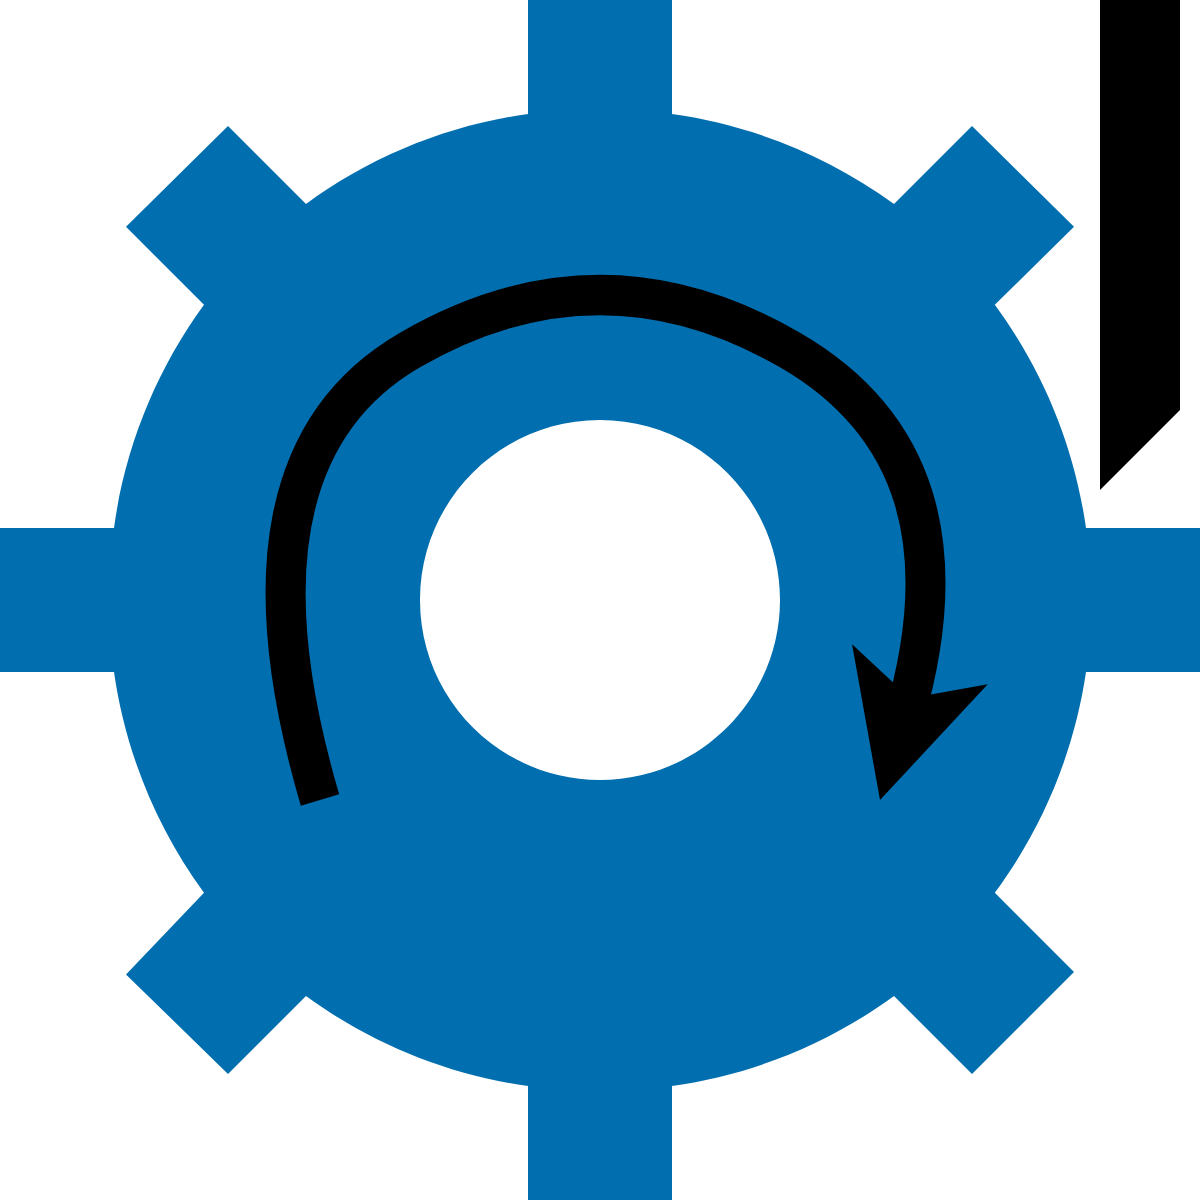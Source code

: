 <mxfile version="13.7.9" type="device"><diagram id="uXwMKdmH7luAURBGeoyg" name="Page-1"><mxGraphModel dx="1601" dy="847" grid="1" gridSize="10" guides="1" tooltips="1" connect="1" arrows="1" fold="1" page="1" pageScale="1" pageWidth="850" pageHeight="1100" math="0" shadow="0"><root><mxCell id="0"/><mxCell id="1" parent="0"/><mxCell id="wqfT_BTh9JgvFXi9pvWk-2" value="" style="group;direction=south;dropTarget=0;allowArrows=0;" vertex="1" connectable="0" parent="1"><mxGeometry x="40" y="40" width="600" height="600" as="geometry"/></mxCell><mxCell id="wqfT_BTh9JgvFXi9pvWk-3" value="" style="group" vertex="1" connectable="0" parent="wqfT_BTh9JgvFXi9pvWk-2"><mxGeometry width="600" height="600" as="geometry"/></mxCell><mxCell id="wqfT_BTh9JgvFXi9pvWk-4" value="" style="group" vertex="1" connectable="0" parent="wqfT_BTh9JgvFXi9pvWk-3"><mxGeometry width="600" height="600" as="geometry"/></mxCell><mxCell id="wqfT_BTh9JgvFXi9pvWk-5" value="" style="html=1;verticalLabelPosition=bottom;align=center;labelBackgroundColor=#ffffff;verticalAlign=top;strokeWidth=1;shadow=0;dashed=0;shape=mxgraph.ios7.icons.settings;fontColor=#ffffff;fillColor=#006EAF;strokeColor=none;" vertex="1" parent="wqfT_BTh9JgvFXi9pvWk-4"><mxGeometry width="600" height="600" as="geometry"/></mxCell><mxCell id="wqfT_BTh9JgvFXi9pvWk-6" value="" style="curved=1;endArrow=classic;html=1;endFill=1;strokeWidth=20;" edge="1" parent="1"><mxGeometry width="50" height="50" relative="1" as="geometry"><mxPoint x="200" y="440" as="sourcePoint"/><mxPoint x="480" y="440" as="targetPoint"/><Array as="points"><mxPoint x="150" y="270"/><mxPoint x="340" y="160"/><mxPoint x="530" y="270"/></Array></mxGeometry></mxCell><mxCell id="wqfT_BTh9JgvFXi9pvWk-7" value="" style="shape=card;whiteSpace=wrap;html=1;strokeWidth=1;rotation=-180;size=40;strokeColor=none;fillColor=#000000;" vertex="1" parent="1"><mxGeometry x="590" y="40" width="40" height="245" as="geometry"/></mxCell></root></mxGraphModel></diagram></mxfile>
